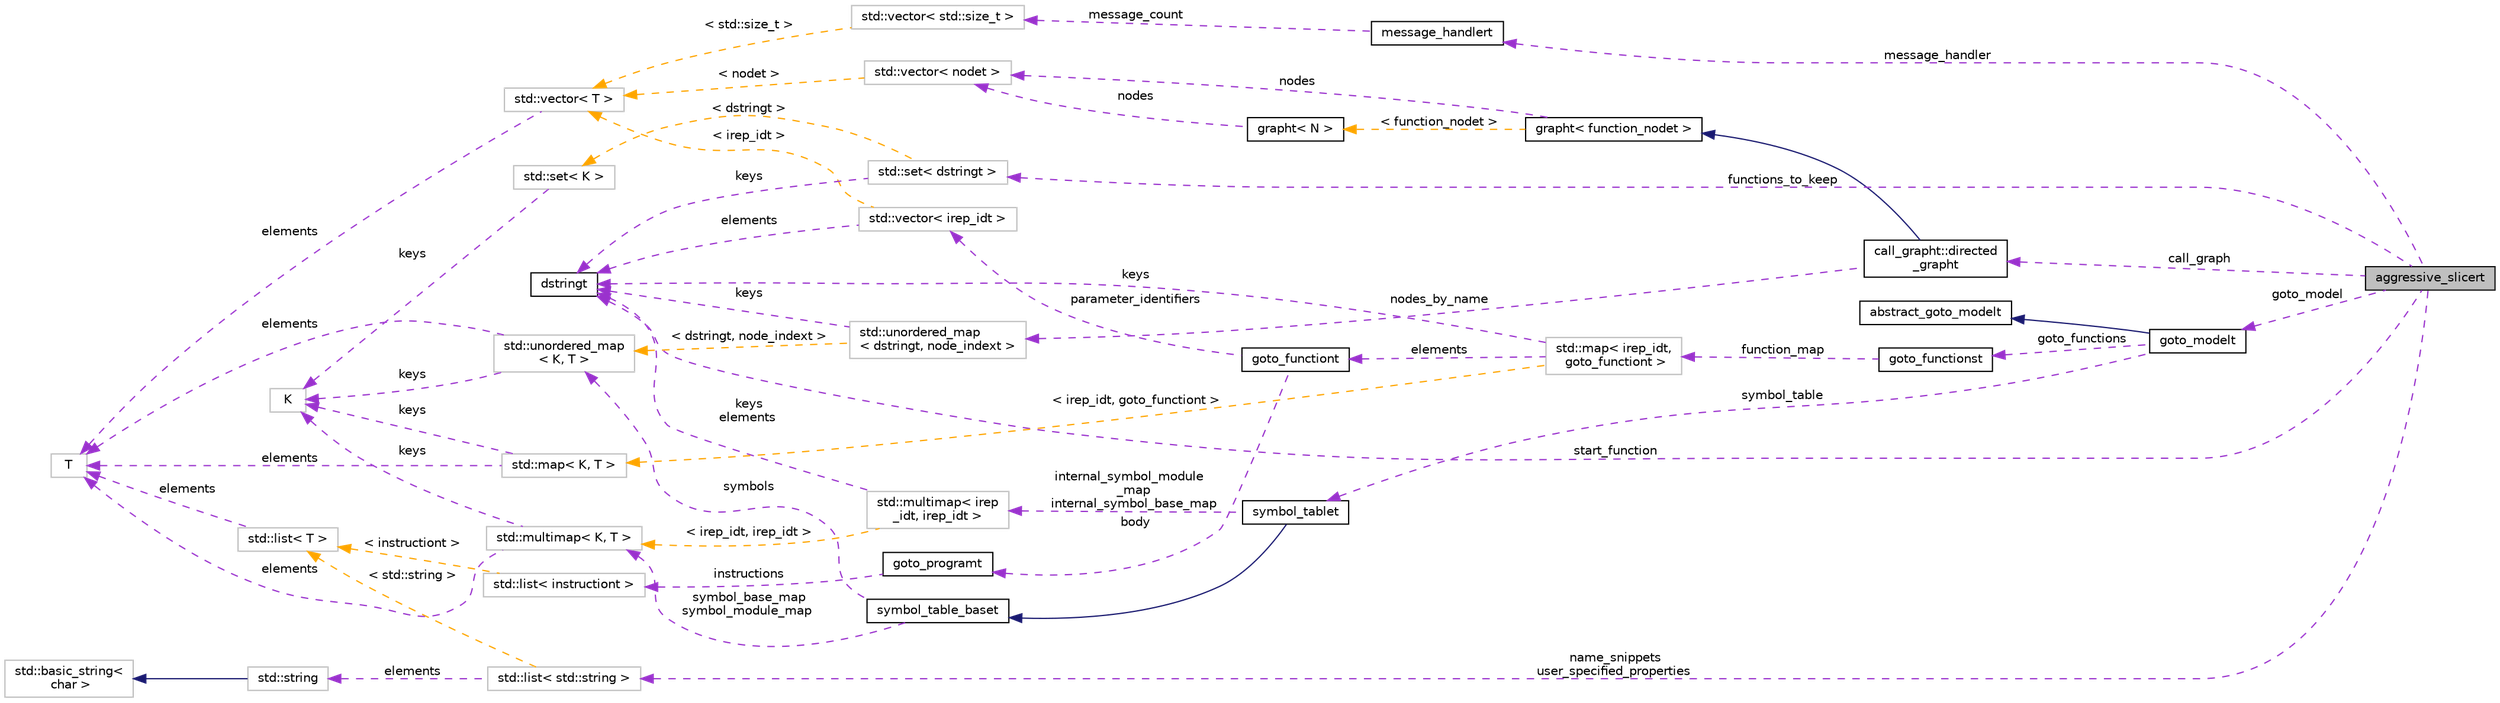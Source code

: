 digraph "aggressive_slicert"
{
 // LATEX_PDF_SIZE
  bgcolor="transparent";
  edge [fontname="Helvetica",fontsize="10",labelfontname="Helvetica",labelfontsize="10"];
  node [fontname="Helvetica",fontsize="10",shape=record];
  rankdir="LR";
  Node1 [label="aggressive_slicert",height=0.2,width=0.4,color="black", fillcolor="grey75", style="filled", fontcolor="black",tooltip="The aggressive slicer removes the body of all the functions except those on the shortest path,..."];
  Node2 -> Node1 [dir="back",color="darkorchid3",fontsize="10",style="dashed",label=" message_handler" ,fontname="Helvetica"];
  Node2 [label="message_handlert",height=0.2,width=0.4,color="black",URL="$classmessage__handlert.html",tooltip=" "];
  Node3 -> Node2 [dir="back",color="darkorchid3",fontsize="10",style="dashed",label=" message_count" ,fontname="Helvetica"];
  Node3 [label="std::vector\< std::size_t \>",height=0.2,width=0.4,color="grey75",tooltip=" "];
  Node4 -> Node3 [dir="back",color="orange",fontsize="10",style="dashed",label=" \< std::size_t \>" ,fontname="Helvetica"];
  Node4 [label="std::vector\< T \>",height=0.2,width=0.4,color="grey75",tooltip="STL class."];
  Node5 -> Node4 [dir="back",color="darkorchid3",fontsize="10",style="dashed",label=" elements" ,fontname="Helvetica"];
  Node5 [label="T",height=0.2,width=0.4,color="grey75",tooltip=" "];
  Node6 -> Node1 [dir="back",color="darkorchid3",fontsize="10",style="dashed",label=" call_graph" ,fontname="Helvetica"];
  Node6 [label="call_grapht::directed\l_grapht",height=0.2,width=0.4,color="black",URL="$classcall__grapht_1_1directed__grapht.html",tooltip="Directed graph representation of this call graph."];
  Node7 -> Node6 [dir="back",color="midnightblue",fontsize="10",style="solid",fontname="Helvetica"];
  Node7 [label="grapht\< function_nodet \>",height=0.2,width=0.4,color="black",URL="$classgrapht.html",tooltip=" "];
  Node8 -> Node7 [dir="back",color="darkorchid3",fontsize="10",style="dashed",label=" nodes" ,fontname="Helvetica"];
  Node8 [label="std::vector\< nodet \>",height=0.2,width=0.4,color="grey75",tooltip=" "];
  Node4 -> Node8 [dir="back",color="orange",fontsize="10",style="dashed",label=" \< nodet \>" ,fontname="Helvetica"];
  Node9 -> Node7 [dir="back",color="orange",fontsize="10",style="dashed",label=" \< function_nodet \>" ,fontname="Helvetica"];
  Node9 [label="grapht\< N \>",height=0.2,width=0.4,color="black",URL="$classgrapht.html",tooltip="A generic directed graph with a parametric node type."];
  Node8 -> Node9 [dir="back",color="darkorchid3",fontsize="10",style="dashed",label=" nodes" ,fontname="Helvetica"];
  Node10 -> Node6 [dir="back",color="darkorchid3",fontsize="10",style="dashed",label=" nodes_by_name" ,fontname="Helvetica"];
  Node10 [label="std::unordered_map\l\< dstringt, node_indext \>",height=0.2,width=0.4,color="grey75",tooltip=" "];
  Node11 -> Node10 [dir="back",color="darkorchid3",fontsize="10",style="dashed",label=" keys" ,fontname="Helvetica"];
  Node11 [label="dstringt",height=0.2,width=0.4,color="black",URL="$classdstringt.html",tooltip="dstringt has one field, an unsigned integer no which is an index into a static table of strings."];
  Node12 -> Node10 [dir="back",color="orange",fontsize="10",style="dashed",label=" \< dstringt, node_indext \>" ,fontname="Helvetica"];
  Node12 [label="std::unordered_map\l\< K, T \>",height=0.2,width=0.4,color="grey75",tooltip="STL class."];
  Node13 -> Node12 [dir="back",color="darkorchid3",fontsize="10",style="dashed",label=" keys" ,fontname="Helvetica"];
  Node13 [label="K",height=0.2,width=0.4,color="grey75",tooltip=" "];
  Node5 -> Node12 [dir="back",color="darkorchid3",fontsize="10",style="dashed",label=" elements" ,fontname="Helvetica"];
  Node11 -> Node1 [dir="back",color="darkorchid3",fontsize="10",style="dashed",label=" start_function" ,fontname="Helvetica"];
  Node14 -> Node1 [dir="back",color="darkorchid3",fontsize="10",style="dashed",label=" functions_to_keep" ,fontname="Helvetica"];
  Node14 [label="std::set\< dstringt \>",height=0.2,width=0.4,color="grey75",tooltip=" "];
  Node11 -> Node14 [dir="back",color="darkorchid3",fontsize="10",style="dashed",label=" keys" ,fontname="Helvetica"];
  Node15 -> Node14 [dir="back",color="orange",fontsize="10",style="dashed",label=" \< dstringt \>" ,fontname="Helvetica"];
  Node15 [label="std::set\< K \>",height=0.2,width=0.4,color="grey75",tooltip="STL class."];
  Node13 -> Node15 [dir="back",color="darkorchid3",fontsize="10",style="dashed",label=" keys" ,fontname="Helvetica"];
  Node16 -> Node1 [dir="back",color="darkorchid3",fontsize="10",style="dashed",label=" goto_model" ,fontname="Helvetica"];
  Node16 [label="goto_modelt",height=0.2,width=0.4,color="black",URL="$classgoto__modelt.html",tooltip=" "];
  Node17 -> Node16 [dir="back",color="midnightblue",fontsize="10",style="solid",fontname="Helvetica"];
  Node17 [label="abstract_goto_modelt",height=0.2,width=0.4,color="black",URL="$classabstract__goto__modelt.html",tooltip="Abstract interface to eager or lazy GOTO models."];
  Node18 -> Node16 [dir="back",color="darkorchid3",fontsize="10",style="dashed",label=" symbol_table" ,fontname="Helvetica"];
  Node18 [label="symbol_tablet",height=0.2,width=0.4,color="black",URL="$classsymbol__tablet.html",tooltip="The symbol table."];
  Node19 -> Node18 [dir="back",color="midnightblue",fontsize="10",style="solid",fontname="Helvetica"];
  Node19 [label="symbol_table_baset",height=0.2,width=0.4,color="black",URL="$classsymbol__table__baset.html",tooltip="The symbol table base class interface."];
  Node20 -> Node19 [dir="back",color="darkorchid3",fontsize="10",style="dashed",label=" symbol_base_map\nsymbol_module_map" ,fontname="Helvetica"];
  Node20 [label="std::multimap\< K, T \>",height=0.2,width=0.4,color="grey75",tooltip="STL class."];
  Node13 -> Node20 [dir="back",color="darkorchid3",fontsize="10",style="dashed",label=" keys" ,fontname="Helvetica"];
  Node5 -> Node20 [dir="back",color="darkorchid3",fontsize="10",style="dashed",label=" elements" ,fontname="Helvetica"];
  Node12 -> Node19 [dir="back",color="darkorchid3",fontsize="10",style="dashed",label=" symbols" ,fontname="Helvetica"];
  Node21 -> Node18 [dir="back",color="darkorchid3",fontsize="10",style="dashed",label=" internal_symbol_module\l_map\ninternal_symbol_base_map" ,fontname="Helvetica"];
  Node21 [label="std::multimap\< irep\l_idt, irep_idt \>",height=0.2,width=0.4,color="grey75",tooltip=" "];
  Node11 -> Node21 [dir="back",color="darkorchid3",fontsize="10",style="dashed",label=" keys\nelements" ,fontname="Helvetica"];
  Node20 -> Node21 [dir="back",color="orange",fontsize="10",style="dashed",label=" \< irep_idt, irep_idt \>" ,fontname="Helvetica"];
  Node22 -> Node16 [dir="back",color="darkorchid3",fontsize="10",style="dashed",label=" goto_functions" ,fontname="Helvetica"];
  Node22 [label="goto_functionst",height=0.2,width=0.4,color="black",URL="$classgoto__functionst.html",tooltip="A collection of goto functions."];
  Node23 -> Node22 [dir="back",color="darkorchid3",fontsize="10",style="dashed",label=" function_map" ,fontname="Helvetica"];
  Node23 [label="std::map\< irep_idt,\l goto_functiont \>",height=0.2,width=0.4,color="grey75",tooltip=" "];
  Node24 -> Node23 [dir="back",color="darkorchid3",fontsize="10",style="dashed",label=" elements" ,fontname="Helvetica"];
  Node24 [label="goto_functiont",height=0.2,width=0.4,color="black",URL="$classgoto__functiont.html",tooltip="A goto function, consisting of function body (see body) and parameter identifiers (see parameter_iden..."];
  Node25 -> Node24 [dir="back",color="darkorchid3",fontsize="10",style="dashed",label=" parameter_identifiers" ,fontname="Helvetica"];
  Node25 [label="std::vector\< irep_idt \>",height=0.2,width=0.4,color="grey75",tooltip=" "];
  Node11 -> Node25 [dir="back",color="darkorchid3",fontsize="10",style="dashed",label=" elements" ,fontname="Helvetica"];
  Node4 -> Node25 [dir="back",color="orange",fontsize="10",style="dashed",label=" \< irep_idt \>" ,fontname="Helvetica"];
  Node26 -> Node24 [dir="back",color="darkorchid3",fontsize="10",style="dashed",label=" body" ,fontname="Helvetica"];
  Node26 [label="goto_programt",height=0.2,width=0.4,color="black",URL="$classgoto__programt.html",tooltip="A generic container class for the GOTO intermediate representation of one function."];
  Node27 -> Node26 [dir="back",color="darkorchid3",fontsize="10",style="dashed",label=" instructions" ,fontname="Helvetica"];
  Node27 [label="std::list\< instructiont \>",height=0.2,width=0.4,color="grey75",tooltip=" "];
  Node38 -> Node27 [dir="back",color="orange",fontsize="10",style="dashed",label=" \< instructiont \>" ,fontname="Helvetica"];
  Node38 [label="std::list\< T \>",height=0.2,width=0.4,color="grey75",tooltip="STL class."];
  Node5 -> Node38 [dir="back",color="darkorchid3",fontsize="10",style="dashed",label=" elements" ,fontname="Helvetica"];
  Node11 -> Node23 [dir="back",color="darkorchid3",fontsize="10",style="dashed",label=" keys" ,fontname="Helvetica"];
  Node39 -> Node23 [dir="back",color="orange",fontsize="10",style="dashed",label=" \< irep_idt, goto_functiont \>" ,fontname="Helvetica"];
  Node39 [label="std::map\< K, T \>",height=0.2,width=0.4,color="grey75",tooltip="STL class."];
  Node13 -> Node39 [dir="back",color="darkorchid3",fontsize="10",style="dashed",label=" keys" ,fontname="Helvetica"];
  Node5 -> Node39 [dir="back",color="darkorchid3",fontsize="10",style="dashed",label=" elements" ,fontname="Helvetica"];
  Node40 -> Node1 [dir="back",color="darkorchid3",fontsize="10",style="dashed",label=" name_snippets\nuser_specified_properties" ,fontname="Helvetica"];
  Node40 [label="std::list\< std::string \>",height=0.2,width=0.4,color="grey75",tooltip=" "];
  Node41 -> Node40 [dir="back",color="darkorchid3",fontsize="10",style="dashed",label=" elements" ,fontname="Helvetica"];
  Node41 [label="std::string",height=0.2,width=0.4,color="grey75",tooltip="STL class."];
  Node42 -> Node41 [dir="back",color="midnightblue",fontsize="10",style="solid",fontname="Helvetica"];
  Node42 [label="std::basic_string\<\l char \>",height=0.2,width=0.4,color="grey75",tooltip="STL class."];
  Node38 -> Node40 [dir="back",color="orange",fontsize="10",style="dashed",label=" \< std::string \>" ,fontname="Helvetica"];
}
